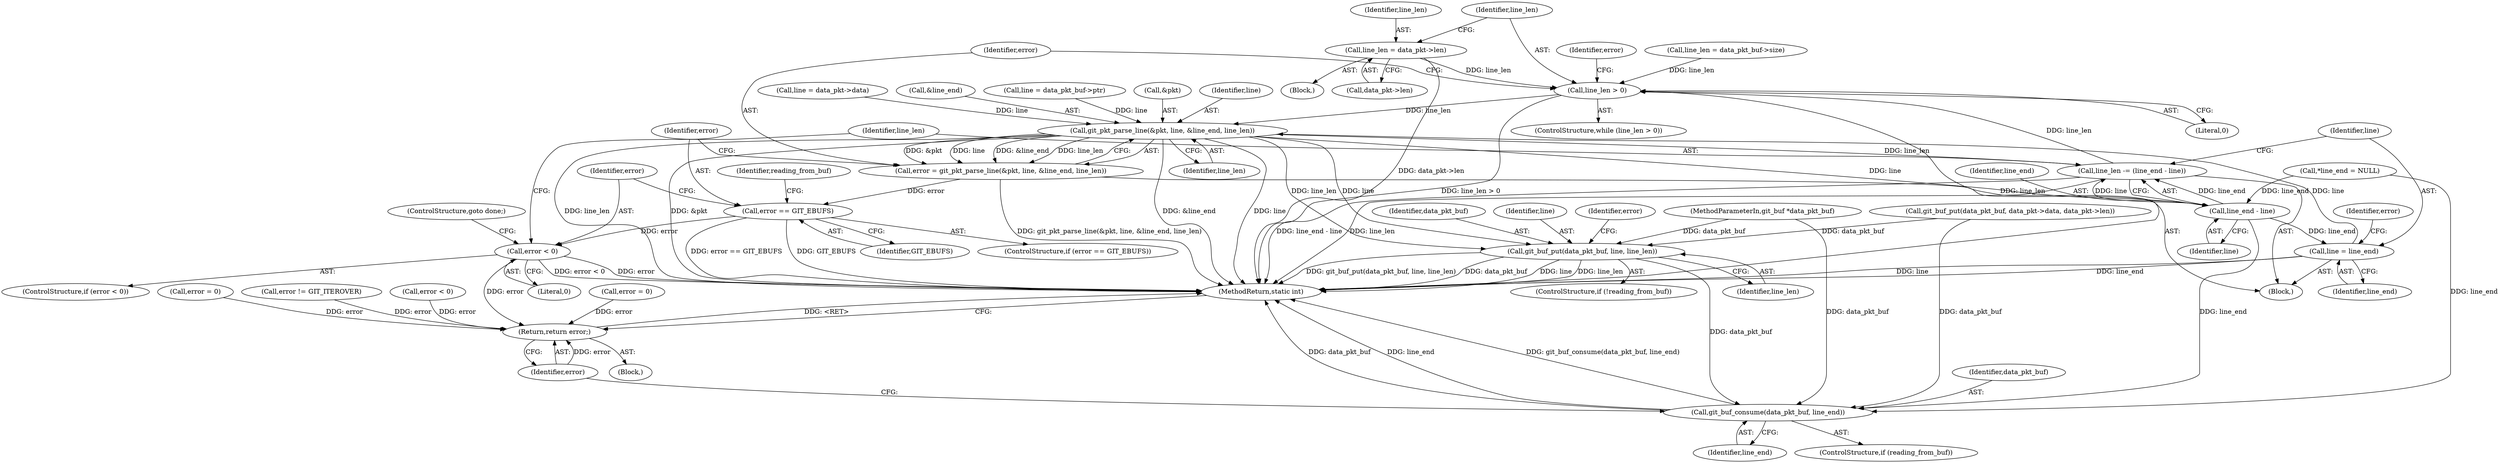 digraph "0_libgit2_2fdef641fd0dd2828bd948234ae86de75221a11a_0@pointer" {
"1000152" [label="(Call,line_len = data_pkt->len)"];
"1000158" [label="(Call,line_len > 0)"];
"1000164" [label="(Call,git_pkt_parse_line(&pkt, line, &line_end, line_len))"];
"1000162" [label="(Call,error = git_pkt_parse_line(&pkt, line, &line_end, line_len))"];
"1000172" [label="(Call,error == GIT_EBUFS)"];
"1000189" [label="(Call,error < 0)"];
"1000226" [label="(Return,return error;)"];
"1000179" [label="(Call,git_buf_put(data_pkt_buf, line, line_len))"];
"1000223" [label="(Call,git_buf_consume(data_pkt_buf, line_end))"];
"1000193" [label="(Call,line_len -= (line_end - line))"];
"1000195" [label="(Call,line_end - line)"];
"1000198" [label="(Call,line = line_end)"];
"1000193" [label="(Call,line_len -= (line_end - line))"];
"1000199" [label="(Identifier,line)"];
"1000218" [label="(Identifier,error)"];
"1000217" [label="(Call,error = 0)"];
"1000183" [label="(Call,error = 0)"];
"1000213" [label="(Call,error != GIT_ITEROVER)"];
"1000170" [label="(Identifier,line_len)"];
"1000111" [label="(Call,*line_end = NULL)"];
"1000158" [label="(Call,line_len > 0)"];
"1000161" [label="(Block,)"];
"1000200" [label="(Identifier,line_end)"];
"1000165" [label="(Call,&pkt)"];
"1000163" [label="(Identifier,error)"];
"1000202" [label="(Identifier,error)"];
"1000160" [label="(Literal,0)"];
"1000106" [label="(MethodParameterIn,git_buf *data_pkt_buf)"];
"1000159" [label="(Identifier,line_len)"];
"1000162" [label="(Call,error = git_pkt_parse_line(&pkt, line, &line_end, line_len))"];
"1000172" [label="(Call,error == GIT_EBUFS)"];
"1000167" [label="(Identifier,line)"];
"1000224" [label="(Identifier,data_pkt_buf)"];
"1000157" [label="(ControlStructure,while (line_len > 0))"];
"1000180" [label="(Identifier,data_pkt_buf)"];
"1000210" [label="(Call,error < 0)"];
"1000171" [label="(ControlStructure,if (error == GIT_EBUFS))"];
"1000173" [label="(Identifier,error)"];
"1000189" [label="(Call,error < 0)"];
"1000226" [label="(Return,return error;)"];
"1000147" [label="(Call,line = data_pkt->data)"];
"1000174" [label="(Identifier,GIT_EBUFS)"];
"1000176" [label="(ControlStructure,if (!reading_from_buf))"];
"1000168" [label="(Call,&line_end)"];
"1000198" [label="(Call,line = line_end)"];
"1000135" [label="(Call,line = data_pkt_buf->ptr)"];
"1000181" [label="(Identifier,line)"];
"1000228" [label="(MethodReturn,static int)"];
"1000188" [label="(ControlStructure,if (error < 0))"];
"1000191" [label="(Literal,0)"];
"1000192" [label="(ControlStructure,goto done;)"];
"1000107" [label="(Block,)"];
"1000227" [label="(Identifier,error)"];
"1000190" [label="(Identifier,error)"];
"1000184" [label="(Identifier,error)"];
"1000223" [label="(Call,git_buf_consume(data_pkt_buf, line_end))"];
"1000152" [label="(Call,line_len = data_pkt->len)"];
"1000178" [label="(Identifier,reading_from_buf)"];
"1000196" [label="(Identifier,line_end)"];
"1000225" [label="(Identifier,line_end)"];
"1000164" [label="(Call,git_pkt_parse_line(&pkt, line, &line_end, line_len))"];
"1000127" [label="(Call,git_buf_put(data_pkt_buf, data_pkt->data, data_pkt->len))"];
"1000154" [label="(Call,data_pkt->len)"];
"1000182" [label="(Identifier,line_len)"];
"1000179" [label="(Call,git_buf_put(data_pkt_buf, line, line_len))"];
"1000197" [label="(Identifier,line)"];
"1000195" [label="(Call,line_end - line)"];
"1000146" [label="(Block,)"];
"1000140" [label="(Call,line_len = data_pkt_buf->size)"];
"1000153" [label="(Identifier,line_len)"];
"1000221" [label="(ControlStructure,if (reading_from_buf))"];
"1000194" [label="(Identifier,line_len)"];
"1000152" -> "1000146"  [label="AST: "];
"1000152" -> "1000154"  [label="CFG: "];
"1000153" -> "1000152"  [label="AST: "];
"1000154" -> "1000152"  [label="AST: "];
"1000159" -> "1000152"  [label="CFG: "];
"1000152" -> "1000228"  [label="DDG: data_pkt->len"];
"1000152" -> "1000158"  [label="DDG: line_len"];
"1000158" -> "1000157"  [label="AST: "];
"1000158" -> "1000160"  [label="CFG: "];
"1000159" -> "1000158"  [label="AST: "];
"1000160" -> "1000158"  [label="AST: "];
"1000163" -> "1000158"  [label="CFG: "];
"1000218" -> "1000158"  [label="CFG: "];
"1000158" -> "1000228"  [label="DDG: line_len"];
"1000158" -> "1000228"  [label="DDG: line_len > 0"];
"1000193" -> "1000158"  [label="DDG: line_len"];
"1000140" -> "1000158"  [label="DDG: line_len"];
"1000158" -> "1000164"  [label="DDG: line_len"];
"1000164" -> "1000162"  [label="AST: "];
"1000164" -> "1000170"  [label="CFG: "];
"1000165" -> "1000164"  [label="AST: "];
"1000167" -> "1000164"  [label="AST: "];
"1000168" -> "1000164"  [label="AST: "];
"1000170" -> "1000164"  [label="AST: "];
"1000162" -> "1000164"  [label="CFG: "];
"1000164" -> "1000228"  [label="DDG: &line_end"];
"1000164" -> "1000228"  [label="DDG: line"];
"1000164" -> "1000228"  [label="DDG: line_len"];
"1000164" -> "1000228"  [label="DDG: &pkt"];
"1000164" -> "1000162"  [label="DDG: &pkt"];
"1000164" -> "1000162"  [label="DDG: line"];
"1000164" -> "1000162"  [label="DDG: &line_end"];
"1000164" -> "1000162"  [label="DDG: line_len"];
"1000147" -> "1000164"  [label="DDG: line"];
"1000198" -> "1000164"  [label="DDG: line"];
"1000135" -> "1000164"  [label="DDG: line"];
"1000164" -> "1000179"  [label="DDG: line"];
"1000164" -> "1000179"  [label="DDG: line_len"];
"1000164" -> "1000193"  [label="DDG: line_len"];
"1000164" -> "1000195"  [label="DDG: line"];
"1000162" -> "1000161"  [label="AST: "];
"1000163" -> "1000162"  [label="AST: "];
"1000173" -> "1000162"  [label="CFG: "];
"1000162" -> "1000228"  [label="DDG: git_pkt_parse_line(&pkt, line, &line_end, line_len)"];
"1000162" -> "1000172"  [label="DDG: error"];
"1000172" -> "1000171"  [label="AST: "];
"1000172" -> "1000174"  [label="CFG: "];
"1000173" -> "1000172"  [label="AST: "];
"1000174" -> "1000172"  [label="AST: "];
"1000178" -> "1000172"  [label="CFG: "];
"1000190" -> "1000172"  [label="CFG: "];
"1000172" -> "1000228"  [label="DDG: error == GIT_EBUFS"];
"1000172" -> "1000228"  [label="DDG: GIT_EBUFS"];
"1000172" -> "1000189"  [label="DDG: error"];
"1000189" -> "1000188"  [label="AST: "];
"1000189" -> "1000191"  [label="CFG: "];
"1000190" -> "1000189"  [label="AST: "];
"1000191" -> "1000189"  [label="AST: "];
"1000192" -> "1000189"  [label="CFG: "];
"1000194" -> "1000189"  [label="CFG: "];
"1000189" -> "1000228"  [label="DDG: error"];
"1000189" -> "1000228"  [label="DDG: error < 0"];
"1000189" -> "1000226"  [label="DDG: error"];
"1000226" -> "1000107"  [label="AST: "];
"1000226" -> "1000227"  [label="CFG: "];
"1000227" -> "1000226"  [label="AST: "];
"1000228" -> "1000226"  [label="CFG: "];
"1000226" -> "1000228"  [label="DDG: <RET>"];
"1000227" -> "1000226"  [label="DDG: error"];
"1000213" -> "1000226"  [label="DDG: error"];
"1000183" -> "1000226"  [label="DDG: error"];
"1000217" -> "1000226"  [label="DDG: error"];
"1000210" -> "1000226"  [label="DDG: error"];
"1000179" -> "1000176"  [label="AST: "];
"1000179" -> "1000182"  [label="CFG: "];
"1000180" -> "1000179"  [label="AST: "];
"1000181" -> "1000179"  [label="AST: "];
"1000182" -> "1000179"  [label="AST: "];
"1000184" -> "1000179"  [label="CFG: "];
"1000179" -> "1000228"  [label="DDG: line"];
"1000179" -> "1000228"  [label="DDG: line_len"];
"1000179" -> "1000228"  [label="DDG: git_buf_put(data_pkt_buf, line, line_len)"];
"1000179" -> "1000228"  [label="DDG: data_pkt_buf"];
"1000127" -> "1000179"  [label="DDG: data_pkt_buf"];
"1000106" -> "1000179"  [label="DDG: data_pkt_buf"];
"1000179" -> "1000223"  [label="DDG: data_pkt_buf"];
"1000223" -> "1000221"  [label="AST: "];
"1000223" -> "1000225"  [label="CFG: "];
"1000224" -> "1000223"  [label="AST: "];
"1000225" -> "1000223"  [label="AST: "];
"1000227" -> "1000223"  [label="CFG: "];
"1000223" -> "1000228"  [label="DDG: line_end"];
"1000223" -> "1000228"  [label="DDG: git_buf_consume(data_pkt_buf, line_end)"];
"1000223" -> "1000228"  [label="DDG: data_pkt_buf"];
"1000127" -> "1000223"  [label="DDG: data_pkt_buf"];
"1000106" -> "1000223"  [label="DDG: data_pkt_buf"];
"1000111" -> "1000223"  [label="DDG: line_end"];
"1000195" -> "1000223"  [label="DDG: line_end"];
"1000193" -> "1000161"  [label="AST: "];
"1000193" -> "1000195"  [label="CFG: "];
"1000194" -> "1000193"  [label="AST: "];
"1000195" -> "1000193"  [label="AST: "];
"1000199" -> "1000193"  [label="CFG: "];
"1000193" -> "1000228"  [label="DDG: line_len"];
"1000193" -> "1000228"  [label="DDG: line_end - line"];
"1000195" -> "1000193"  [label="DDG: line_end"];
"1000195" -> "1000193"  [label="DDG: line"];
"1000195" -> "1000197"  [label="CFG: "];
"1000196" -> "1000195"  [label="AST: "];
"1000197" -> "1000195"  [label="AST: "];
"1000111" -> "1000195"  [label="DDG: line_end"];
"1000195" -> "1000198"  [label="DDG: line_end"];
"1000198" -> "1000161"  [label="AST: "];
"1000198" -> "1000200"  [label="CFG: "];
"1000199" -> "1000198"  [label="AST: "];
"1000200" -> "1000198"  [label="AST: "];
"1000202" -> "1000198"  [label="CFG: "];
"1000198" -> "1000228"  [label="DDG: line_end"];
"1000198" -> "1000228"  [label="DDG: line"];
}
